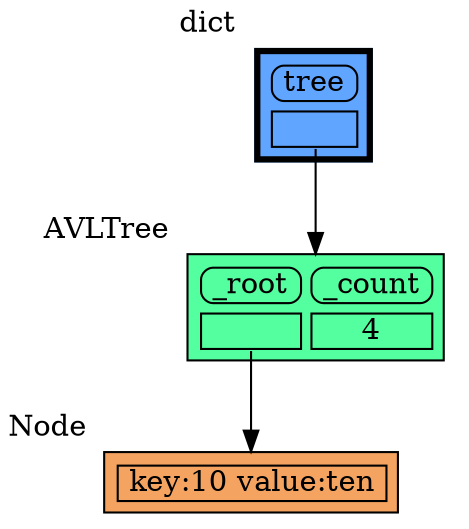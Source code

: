 digraph memory_graph {
	node [shape=plaintext]
	node123241349541744 [label=<
<TABLE BORDER="1" CELLBORDER="1" CELLSPACING="5" CELLPADDING="0" BGCOLOR="sandybrown" PORT="table">
    <TR><TD BORDER="1"> key:10 value:ten </TD></TR>
</TABLE>
> xlabel="Node"]
	node123241345241104 [label=<
<TABLE BORDER="1" CELLBORDER="1" CELLSPACING="5" CELLPADDING="0" BGCOLOR="seagreen1" PORT="table">
    <TR><TD BORDER="1" STYLE="ROUNDED"> _root </TD><TD BORDER="1" STYLE="ROUNDED"> _count </TD></TR>
    <TR><TD BORDER="1" PORT="ref0"> </TD><TD BORDER="1"> 4 </TD></TR>
</TABLE>
> xlabel=AVLTree]
	node123241345241104:ref0 -> node123241349541744:table [style=solid]
	node123241347893184 [label=<
<TABLE BORDER="3" CELLBORDER="1" CELLSPACING="5" CELLPADDING="0" BGCOLOR="#60a5ff" PORT="table">
    <TR><TD BORDER="1" STYLE="ROUNDED"> tree </TD></TR>
    <TR><TD BORDER="1" PORT="ref0"> </TD></TR>
</TABLE>
> xlabel=dict]
	node123241347893184:ref0 -> node123241345241104:table [style=solid]
}
